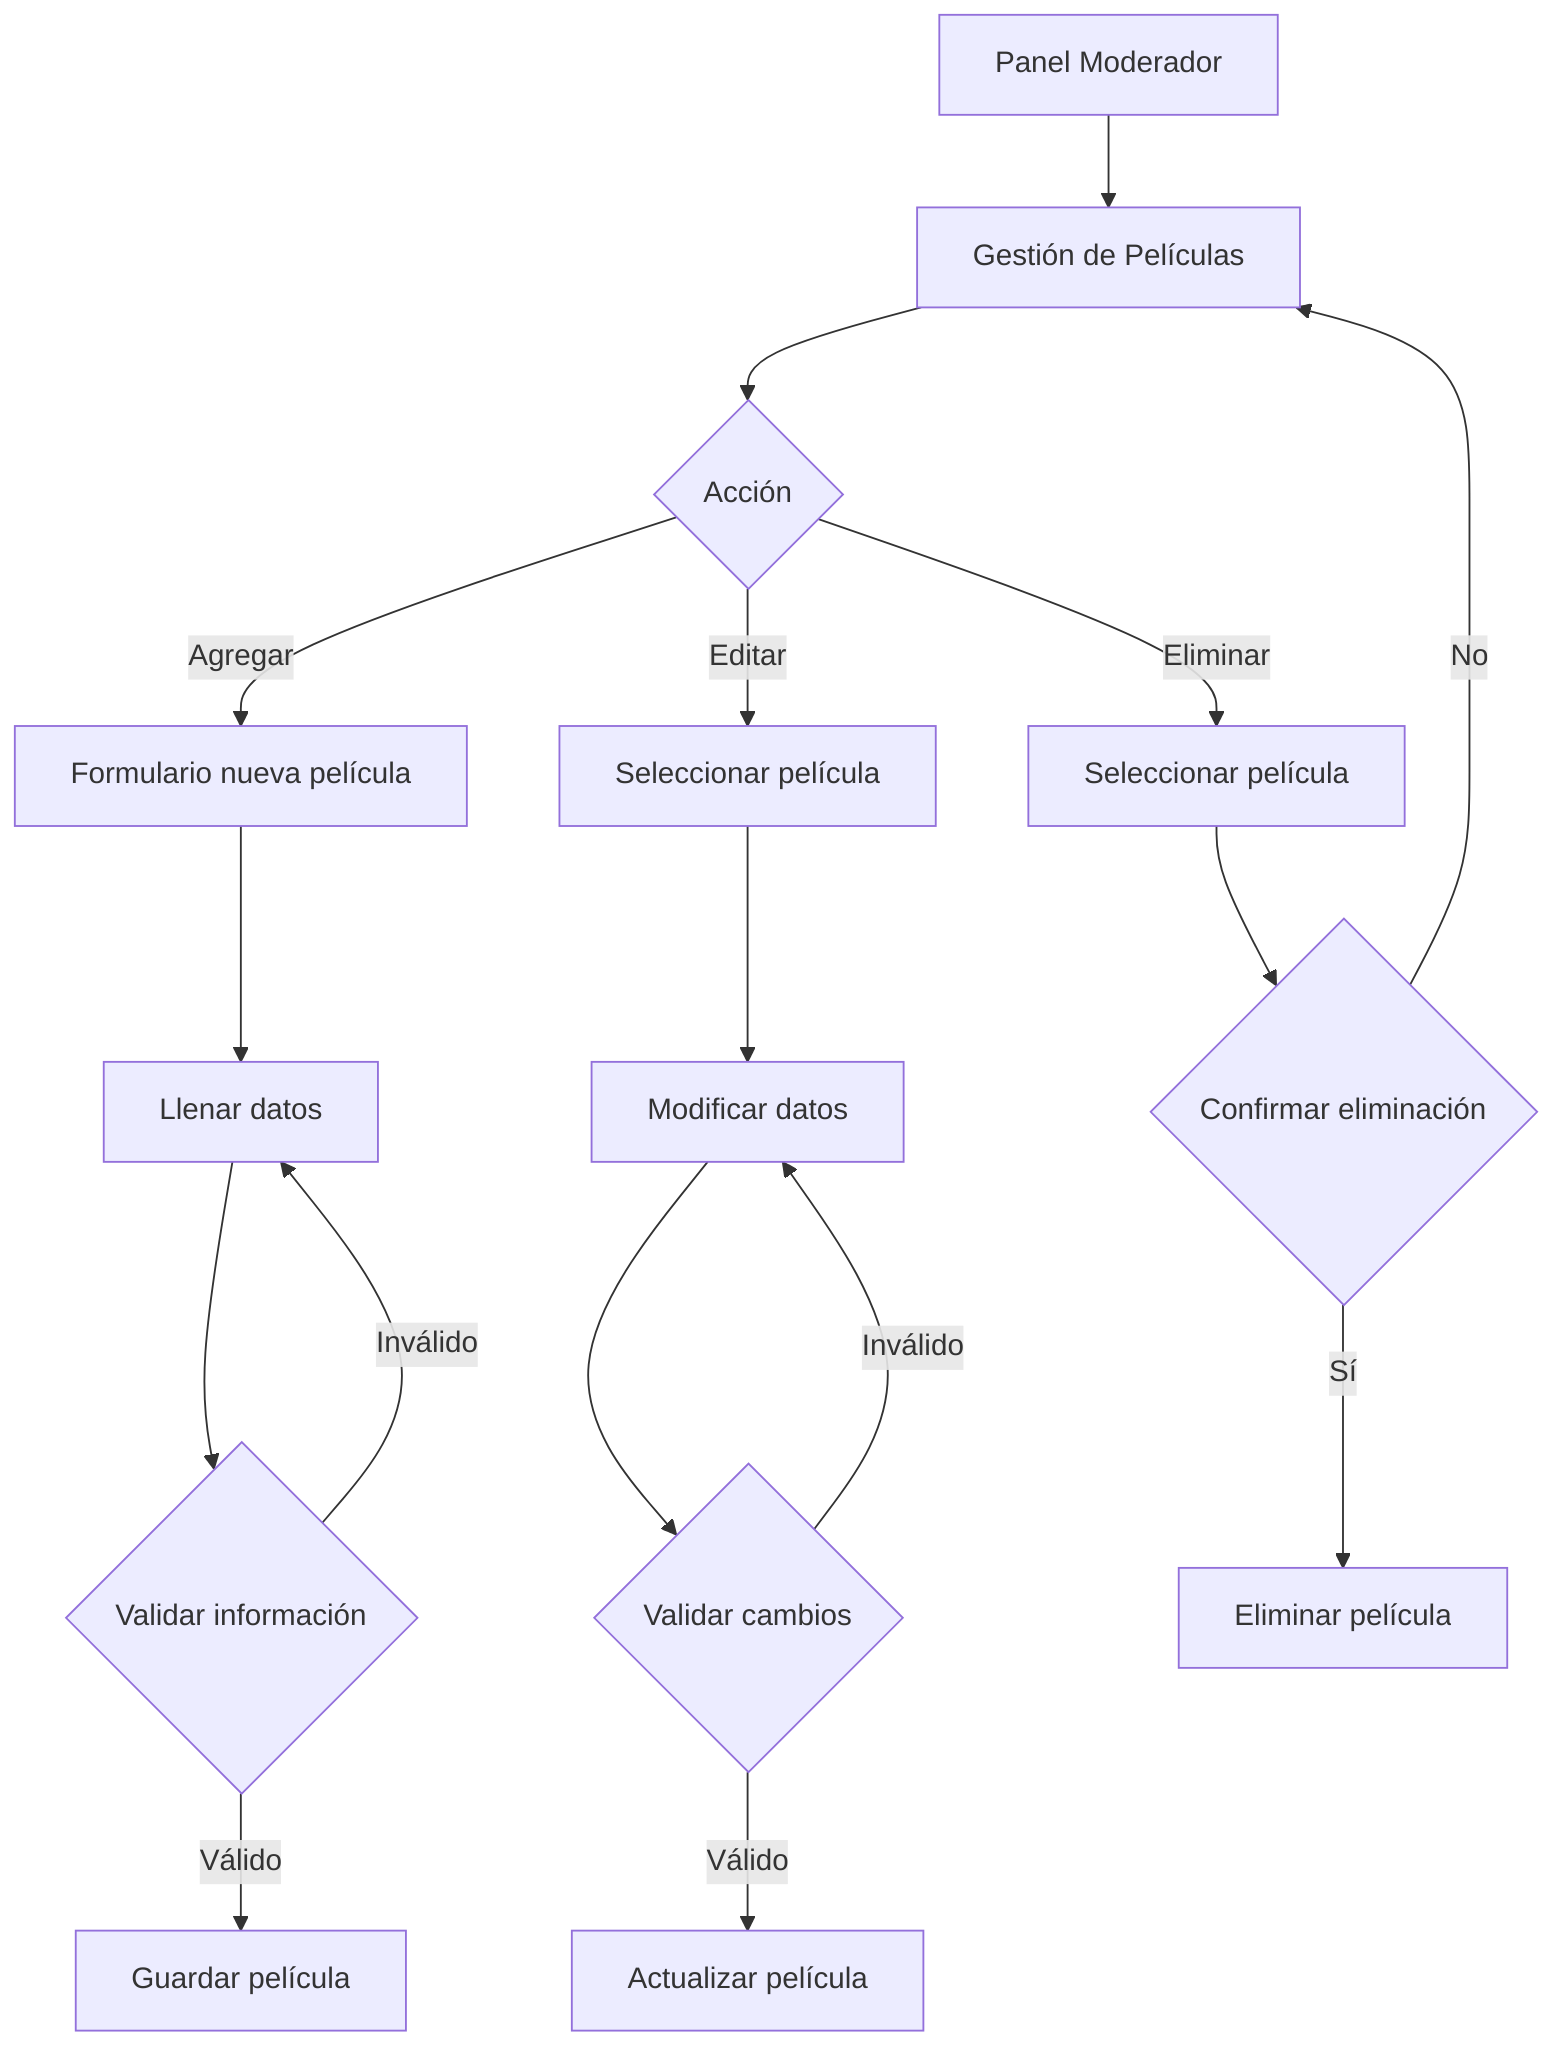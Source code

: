 flowchart TD
    A[Panel Moderador] --> B[Gestión de Películas]
    B --> C{Acción}
    
    C -->|Agregar| D[Formulario nueva película]
    D --> E[Llenar datos]
    E --> F{Validar información}
    F -->|Inválido| E
    F -->|Válido| G[Guardar película]
    
    C -->|Editar| H[Seleccionar película]
    H --> I[Modificar datos]
    I --> J{Validar cambios}
    J -->|Inválido| I
    J -->|Válido| K[Actualizar película]
    
    C -->|Eliminar| L[Seleccionar película]
    L --> M{Confirmar eliminación}
    M -->|No| B
    M -->|Sí| N[Eliminar película]
